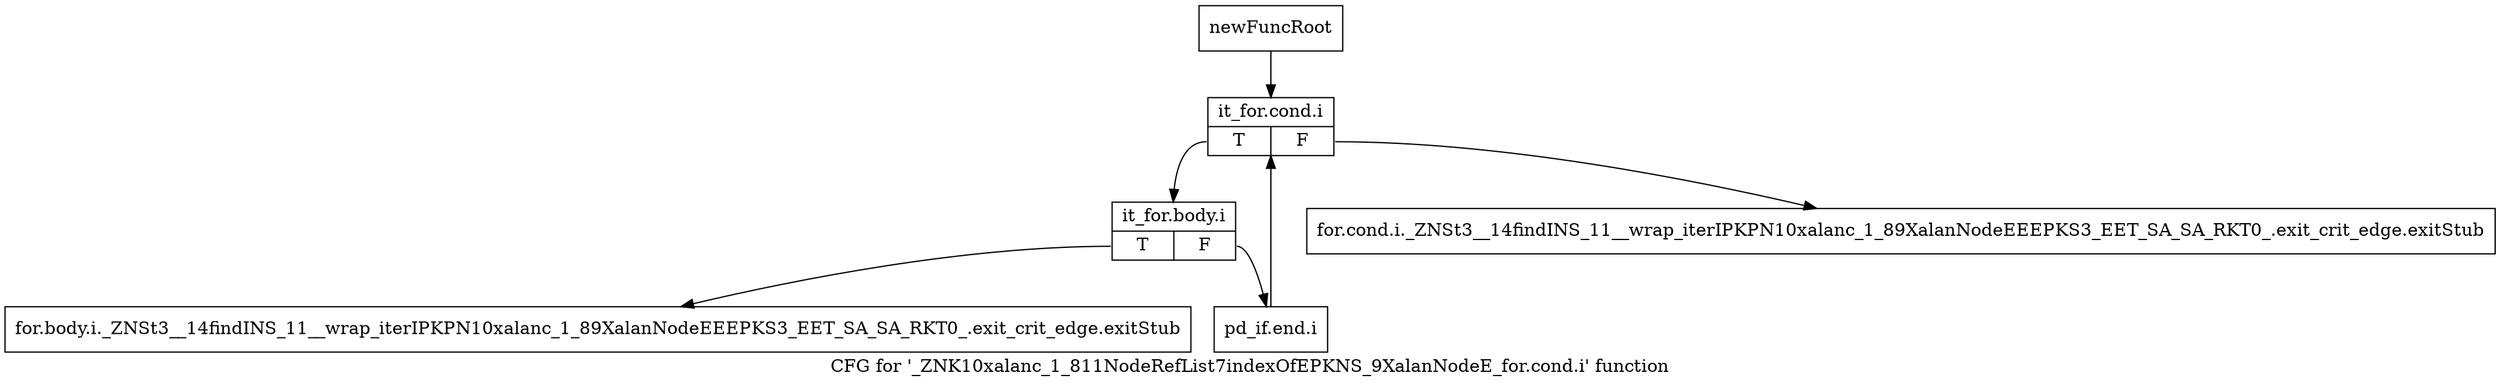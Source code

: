 digraph "CFG for '_ZNK10xalanc_1_811NodeRefList7indexOfEPKNS_9XalanNodeE_for.cond.i' function" {
	label="CFG for '_ZNK10xalanc_1_811NodeRefList7indexOfEPKNS_9XalanNodeE_for.cond.i' function";

	Node0x9df1990 [shape=record,label="{newFuncRoot}"];
	Node0x9df1990 -> Node0x9df1a80;
	Node0x9df19e0 [shape=record,label="{for.cond.i._ZNSt3__14findINS_11__wrap_iterIPKPN10xalanc_1_89XalanNodeEEEPKS3_EET_SA_SA_RKT0_.exit_crit_edge.exitStub}"];
	Node0x9df1a30 [shape=record,label="{for.body.i._ZNSt3__14findINS_11__wrap_iterIPKPN10xalanc_1_89XalanNodeEEEPKS3_EET_SA_SA_RKT0_.exit_crit_edge.exitStub}"];
	Node0x9df1a80 [shape=record,label="{it_for.cond.i|{<s0>T|<s1>F}}"];
	Node0x9df1a80:s0 -> Node0x9df1ad0;
	Node0x9df1a80:s1 -> Node0x9df19e0;
	Node0x9df1ad0 [shape=record,label="{it_for.body.i|{<s0>T|<s1>F}}"];
	Node0x9df1ad0:s0 -> Node0x9df1a30;
	Node0x9df1ad0:s1 -> Node0x9df1b20;
	Node0x9df1b20 [shape=record,label="{pd_if.end.i}"];
	Node0x9df1b20 -> Node0x9df1a80;
}
